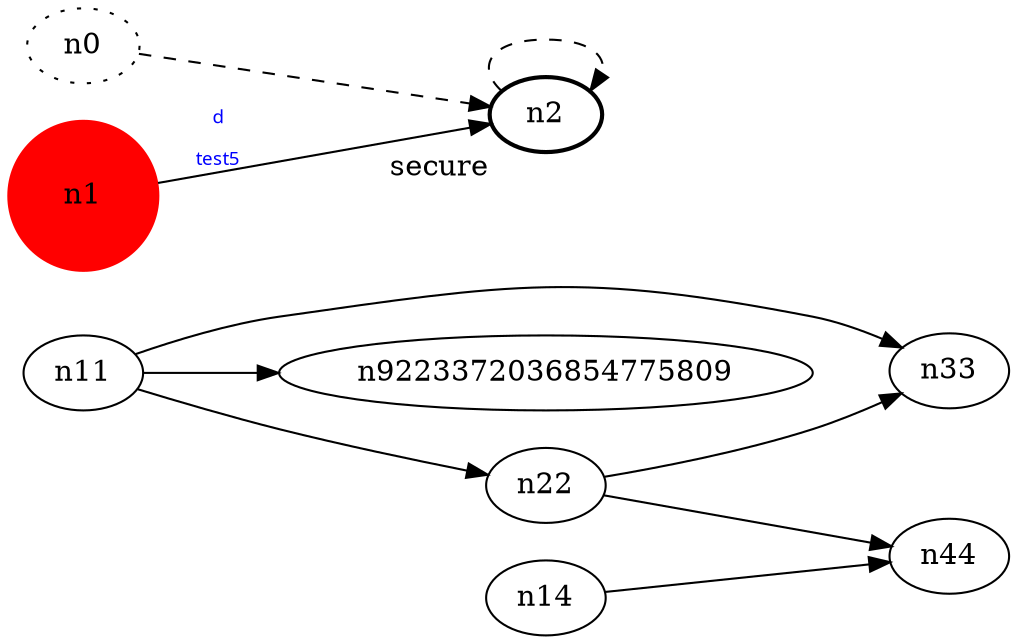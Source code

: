 digraph test5 {
	rankdir=LR;
	n11 -> n22;
	n0 -> n2 -> n2[style=dashed];
	n2 [style=bold, xlabel="secure"];
	fontcolor=blue; /* c0; c1; c0 -- c1 */
	n11 -> n9223372036854775809;
	n22 -> n33;
	n1 -> n2 [fontname="comic sans", label="d\n\l\G", fontcolor=blue, fontsize=9];
	n11 -> n33;
	n1 [height=1, width=1, color=red, style=filled];
	n0 [style=dotted, fillcolor="#123456"]; // c2; c3; c2 -- c3
	n22 -> n44;
	n14 -> n44;
}

